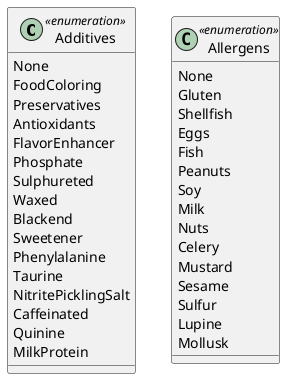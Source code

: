@startuml

	class Additives << enumeration >> {
        None
        FoodColoring
        Preservatives
        Antioxidants
        FlavorEnhancer
        Phosphate
        Sulphureted
        Waxed
        Blackend
        Sweetener
        Phenylalanine
        Taurine
        NitritePicklingSalt
        Caffeinated
        Quinine
        MilkProtein
	}

        class Allergens << enumeration >> {
        None
        Gluten
        Shellfish
        Eggs
        Fish
        Peanuts
        Soy
        Milk
        Nuts
        Celery
        Mustard
        Sesame
        Sulfur
        Lupine
        Mollusk
    }



@enduml

